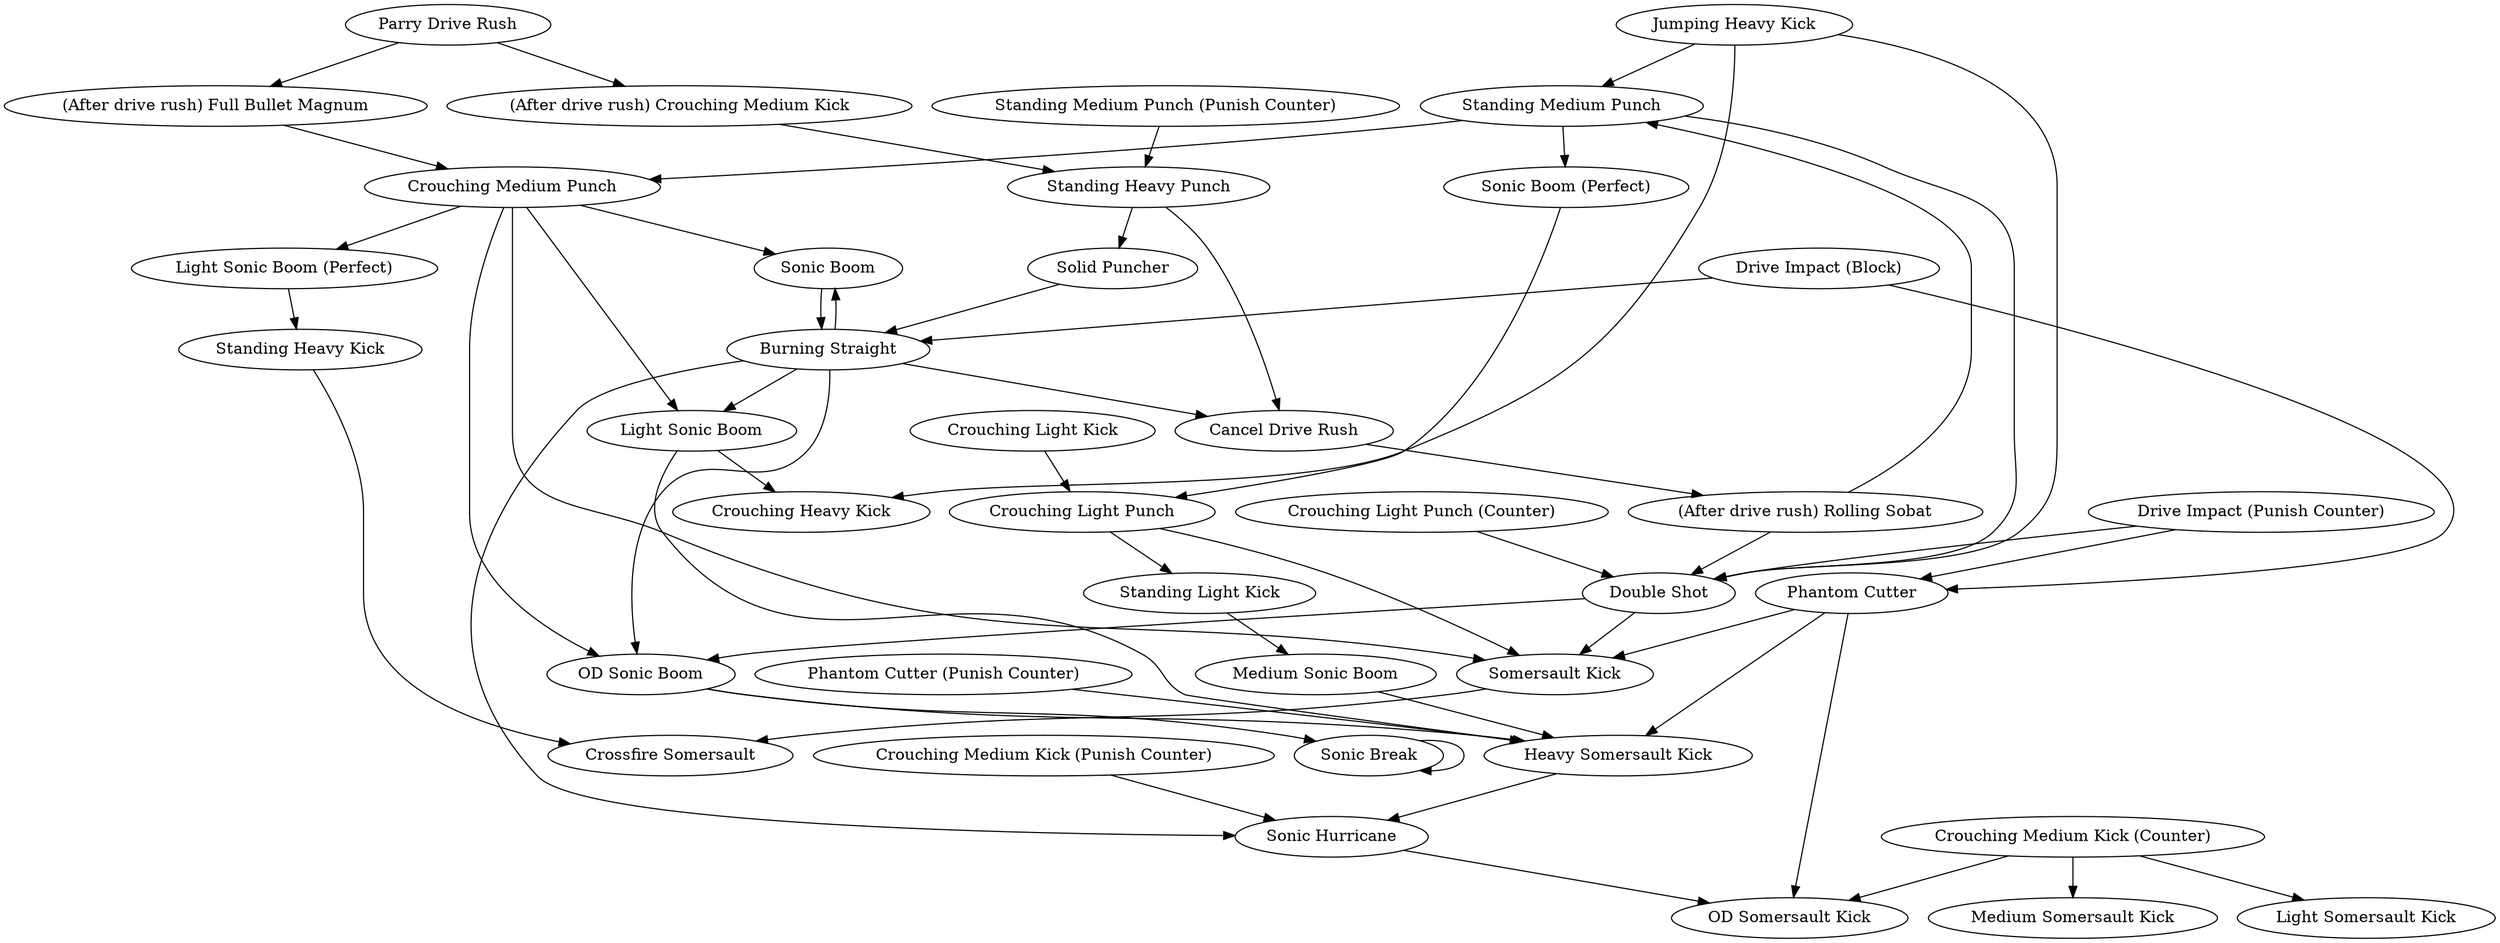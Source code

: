 digraph {
"Jumping Heavy Kick" -> "Crouching Heavy Kick"
"Crouching Light Kick" -> "Crouching Light Punch"
"Crouching Light Punch" -> "Somersault Kick"
"Burning Straight" -> "Sonic Boom"
"Drive Impact (Punish Counter)" -> "Double Shot"
"Double Shot" -> "Somersault Kick"
"Drive Impact (Block)" -> "Phantom Cutter"
"Phantom Cutter" -> "Somersault Kick"
"Jumping Heavy Kick" -> "Double Shot"
"Standing Medium Punch" -> "Crouching Medium Punch"
"Crouching Medium Punch" -> "OD Sonic Boom"
"Crouching Light Punch (Counter)" -> "Double Shot"
"Crouching Medium Kick (Counter)" -> "OD Somersault Kick"
"Crouching Medium Kick (Punish Counter)" -> "Sonic Hurricane"
"Phantom Cutter (Punish Counter)" -> "Heavy Somersault Kick"
"Burning Straight" -> "Cancel Drive Rush"
"Cancel Drive Rush" -> "(After drive rush) Rolling Sobat"
"(After drive rush) Rolling Sobat" -> "Double Shot"
"Standing Medium Punch" -> "Double Shot"
"Double Shot" -> "OD Sonic Boom"
"OD Sonic Boom" -> "Heavy Somersault Kick"
"Drive Impact (Block)" -> "Burning Straight"
"Burning Straight" -> "Sonic Hurricane"
"Sonic Hurricane" -> "OD Somersault Kick"
"Drive Impact (Punish Counter)" -> "Phantom Cutter"
"Phantom Cutter" -> "Heavy Somersault Kick"
"Heavy Somersault Kick" -> "Sonic Hurricane"
"Parry Drive Rush" -> "(After drive rush) Crouching Medium Kick"
"(After drive rush) Crouching Medium Kick" -> "Standing Heavy Punch"
"Standing Heavy Punch" -> "Solid Puncher"
"Solid Puncher" -> "Burning Straight"
"Burning Straight" -> "OD Sonic Boom"
"OD Sonic Boom" -> "Sonic Break"
"Sonic Break" -> "Sonic Break"
"Parry Drive Rush" -> "(After drive rush) Full Bullet Magnum"
"(After drive rush) Full Bullet Magnum" -> "Crouching Medium Punch"
"Crouching Medium Punch" -> "Somersault Kick"
"Somersault Kick" -> "Crossfire Somersault"
"(After drive rush) Rolling Sobat" -> "Standing Medium Punch"
"Crouching Medium Punch" -> "Sonic Boom"
"Sonic Boom" -> "Burning Straight"
"Burning Straight" -> "Light Sonic Boom"
"Light Sonic Boom" -> "Crouching Heavy Kick"
"Jumping Heavy Kick" -> "Standing Medium Punch"
"Standing Medium Punch" -> "Sonic Boom (Perfect)"
"Sonic Boom (Perfect)" -> "Crouching Light Punch"
"Crouching Light Punch" -> "Standing Light Kick"
"Standing Light Kick" -> "Medium Sonic Boom"
"Medium Sonic Boom" -> "Heavy Somersault Kick"
"Crouching Medium Punch" -> "Light Sonic Boom"
"Light Sonic Boom" -> "Heavy Somersault Kick"
"Standing Medium Punch (Punish Counter)" -> "Standing Heavy Punch"
"Standing Heavy Punch" -> "Cancel Drive Rush"
"Crouching Medium Punch" -> "Light Sonic Boom (Perfect)"
"Light Sonic Boom (Perfect)" -> "Standing Heavy Kick"
"Standing Heavy Kick" -> "Crossfire Somersault"
"Crouching Medium Kick (Counter)" -> "Medium Somersault Kick"
"Crouching Medium Kick (Counter)" -> "Light Somersault Kick"
"Phantom Cutter" -> "OD Somersault Kick"
}